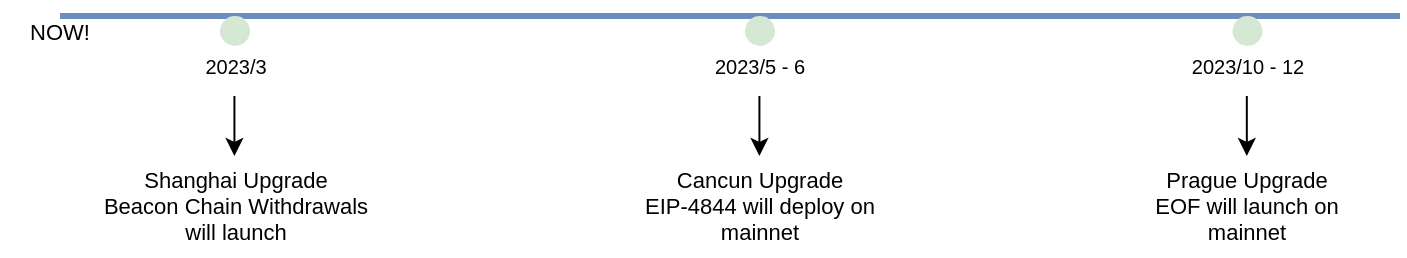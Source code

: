 <mxfile version="20.8.5" type="github">
  <diagram id="_GWmjwF9HjOhCsVazb7B" name="Page-1">
    <mxGraphModel dx="1768" dy="580" grid="1" gridSize="10" guides="1" tooltips="1" connect="1" arrows="1" fold="1" page="1" pageScale="1" pageWidth="850" pageHeight="1100" math="0" shadow="0">
      <root>
        <mxCell id="0" />
        <mxCell id="1" parent="0" />
        <mxCell id="C9u8u517hZ_SCM8-FOsi-1" value="" style="endArrow=none;html=1;rounded=0;strokeWidth=3;fillColor=#dae8fc;strokeColor=#6c8ebf;" edge="1" parent="1">
          <mxGeometry width="50" height="50" relative="1" as="geometry">
            <mxPoint x="-30" y="380" as="sourcePoint" />
            <mxPoint x="640" y="380" as="targetPoint" />
          </mxGeometry>
        </mxCell>
        <mxCell id="C9u8u517hZ_SCM8-FOsi-2" value="" style="ellipse;whiteSpace=wrap;html=1;aspect=fixed;fillColor=#d5e8d4;strokeColor=none;" vertex="1" parent="1">
          <mxGeometry x="50" y="380" width="15" height="15" as="geometry" />
        </mxCell>
        <mxCell id="C9u8u517hZ_SCM8-FOsi-4" value="" style="ellipse;whiteSpace=wrap;html=1;aspect=fixed;fillColor=#d5e8d4;strokeColor=none;" vertex="1" parent="1">
          <mxGeometry x="312.5" y="380" width="15" height="15" as="geometry" />
        </mxCell>
        <mxCell id="C9u8u517hZ_SCM8-FOsi-6" value="" style="ellipse;whiteSpace=wrap;html=1;aspect=fixed;fillColor=#d5e8d4;strokeColor=none;" vertex="1" parent="1">
          <mxGeometry x="556.25" y="380" width="15" height="15" as="geometry" />
        </mxCell>
        <mxCell id="C9u8u517hZ_SCM8-FOsi-9" value="&lt;font style=&quot;font-size: 10px;&quot;&gt;2023/3&lt;/font&gt;" style="text;html=1;strokeColor=none;fillColor=none;align=center;verticalAlign=middle;whiteSpace=wrap;rounded=0;" vertex="1" parent="1">
          <mxGeometry x="27.5" y="390" width="60" height="30" as="geometry" />
        </mxCell>
        <mxCell id="C9u8u517hZ_SCM8-FOsi-10" value="&lt;font style=&quot;font-size: 10px;&quot;&gt;2023/5 - 6&lt;br&gt;&lt;/font&gt;" style="text;html=1;strokeColor=none;fillColor=none;align=center;verticalAlign=middle;whiteSpace=wrap;rounded=0;" vertex="1" parent="1">
          <mxGeometry x="290" y="390" width="60" height="30" as="geometry" />
        </mxCell>
        <mxCell id="C9u8u517hZ_SCM8-FOsi-11" value="&lt;font style=&quot;font-size: 10px;&quot;&gt;2023/10 - 12&lt;br&gt;&lt;/font&gt;" style="text;html=1;strokeColor=none;fillColor=none;align=center;verticalAlign=middle;whiteSpace=wrap;rounded=0;" vertex="1" parent="1">
          <mxGeometry x="533.75" y="390" width="60" height="30" as="geometry" />
        </mxCell>
        <mxCell id="C9u8u517hZ_SCM8-FOsi-15" value="&lt;font style=&quot;font-size: 11px;&quot;&gt;Shanghai Upgrade&lt;br&gt;Beacon Chain Withdrawals will launch&lt;br&gt;&lt;/font&gt;" style="text;html=1;strokeColor=none;fillColor=none;align=center;verticalAlign=middle;whiteSpace=wrap;rounded=0;fontSize=10;" vertex="1" parent="1">
          <mxGeometry x="-16.25" y="460" width="147.5" height="30" as="geometry" />
        </mxCell>
        <mxCell id="C9u8u517hZ_SCM8-FOsi-16" value="NOW!" style="text;html=1;strokeColor=none;fillColor=none;align=center;verticalAlign=middle;whiteSpace=wrap;rounded=0;fontSize=11;" vertex="1" parent="1">
          <mxGeometry x="-60" y="372.5" width="60" height="30" as="geometry" />
        </mxCell>
        <mxCell id="C9u8u517hZ_SCM8-FOsi-17" value="&lt;font style=&quot;font-size: 11px;&quot;&gt;Cancun Upgrade&lt;br&gt;EIP-4844 will deploy on mainnet&lt;br&gt;&lt;/font&gt;" style="text;html=1;strokeColor=none;fillColor=none;align=center;verticalAlign=middle;whiteSpace=wrap;rounded=0;fontSize=10;" vertex="1" parent="1">
          <mxGeometry x="255" y="460" width="130" height="30" as="geometry" />
        </mxCell>
        <mxCell id="C9u8u517hZ_SCM8-FOsi-19" value="" style="endArrow=classic;html=1;rounded=0;strokeWidth=1;fontSize=11;" edge="1" parent="1">
          <mxGeometry width="50" height="50" relative="1" as="geometry">
            <mxPoint x="57.21" y="420" as="sourcePoint" />
            <mxPoint x="57.21" y="450" as="targetPoint" />
          </mxGeometry>
        </mxCell>
        <mxCell id="C9u8u517hZ_SCM8-FOsi-20" value="" style="endArrow=classic;html=1;rounded=0;strokeWidth=1;fontSize=11;" edge="1" parent="1">
          <mxGeometry width="50" height="50" relative="1" as="geometry">
            <mxPoint x="319.71" y="420" as="sourcePoint" />
            <mxPoint x="319.71" y="450" as="targetPoint" />
          </mxGeometry>
        </mxCell>
        <mxCell id="C9u8u517hZ_SCM8-FOsi-26" value="" style="endArrow=classic;html=1;rounded=0;strokeWidth=1;fontSize=11;" edge="1" parent="1">
          <mxGeometry width="50" height="50" relative="1" as="geometry">
            <mxPoint x="563.41" y="420" as="sourcePoint" />
            <mxPoint x="563.41" y="450" as="targetPoint" />
          </mxGeometry>
        </mxCell>
        <mxCell id="C9u8u517hZ_SCM8-FOsi-27" value="&lt;font style=&quot;font-size: 11px;&quot;&gt;Prague Upgrade&lt;br&gt;EOF will launch on mainnet&lt;br&gt;&lt;/font&gt;" style="text;html=1;strokeColor=none;fillColor=none;align=center;verticalAlign=middle;whiteSpace=wrap;rounded=0;fontSize=10;" vertex="1" parent="1">
          <mxGeometry x="501.25" y="450" width="125" height="50" as="geometry" />
        </mxCell>
      </root>
    </mxGraphModel>
  </diagram>
</mxfile>
